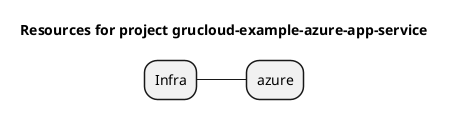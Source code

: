 @startmindmap
title Resources for project grucloud-example-azure-app-service
skinparam monochrome true
+ Infra
++ azure

@endmindmap
